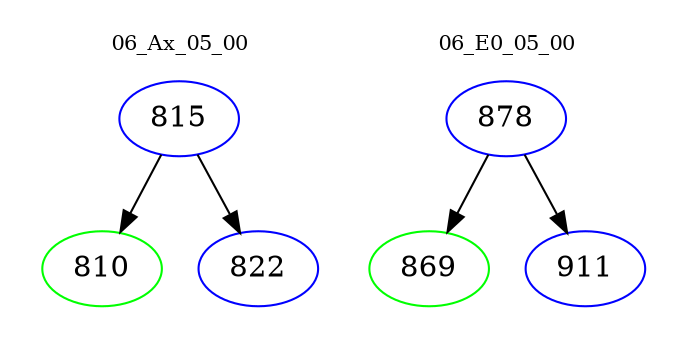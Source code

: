 digraph{
subgraph cluster_0 {
color = white
label = "06_Ax_05_00";
fontsize=10;
T0_815 [label="815", color="blue"]
T0_815 -> T0_810 [color="black"]
T0_810 [label="810", color="green"]
T0_815 -> T0_822 [color="black"]
T0_822 [label="822", color="blue"]
}
subgraph cluster_1 {
color = white
label = "06_E0_05_00";
fontsize=10;
T1_878 [label="878", color="blue"]
T1_878 -> T1_869 [color="black"]
T1_869 [label="869", color="green"]
T1_878 -> T1_911 [color="black"]
T1_911 [label="911", color="blue"]
}
}
